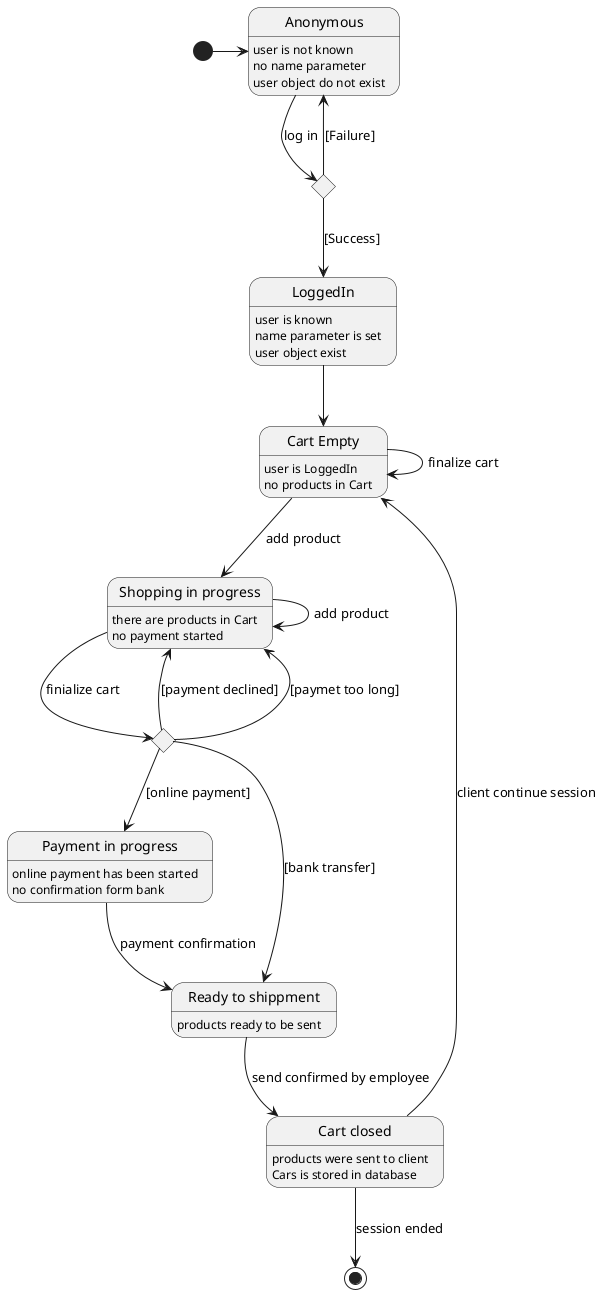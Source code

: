 @startuml
state c1 <<choice>>
state c2 <<choice>>
state Anonymous
state LoggedIn
state "Cart Empty" as Empty
state "Shopping in progress" as Shopping
state "Payment in progress" as Payment
state "Ready to shippment" as Shippment
state "Cart closed" as End

Anonymous : user is not known
Anonymous : no name parameter
Anonymous : user object do not exist

LoggedIn : user is known
LoggedIn : name parameter is set
LoggedIn : user object exist

Empty : user is LoggedIn
Empty : no products in Cart

Shopping : there are products in Cart
Shopping : no payment started

Payment : online payment has been started
Payment : no confirmation form bank

Shippment : products ready to be sent 

End : products were sent to client 
End : Cars is stored in database


[*] -> Anonymous

Anonymous --> c1 : log in
c1 --> LoggedIn : [Success]
c1 --> Anonymous : [Failure]
LoggedIn --> Empty
Empty --> Shopping : add product
Shopping --> Shopping : add product
Shopping --> c2 : finialize cart
c2 --> Payment : [online payment]
c2 --> Shippment : [bank transfer]
Payment --> Shippment : payment confirmation
c2 --> Shopping : [payment declined]
c2 --> Shopping : [paymet too long]
Shippment --> End : send confirmed by employee
End --> Empty : client continue session
Empty --> Empty : finalize cart
End --> [*] : session ended

@enduml